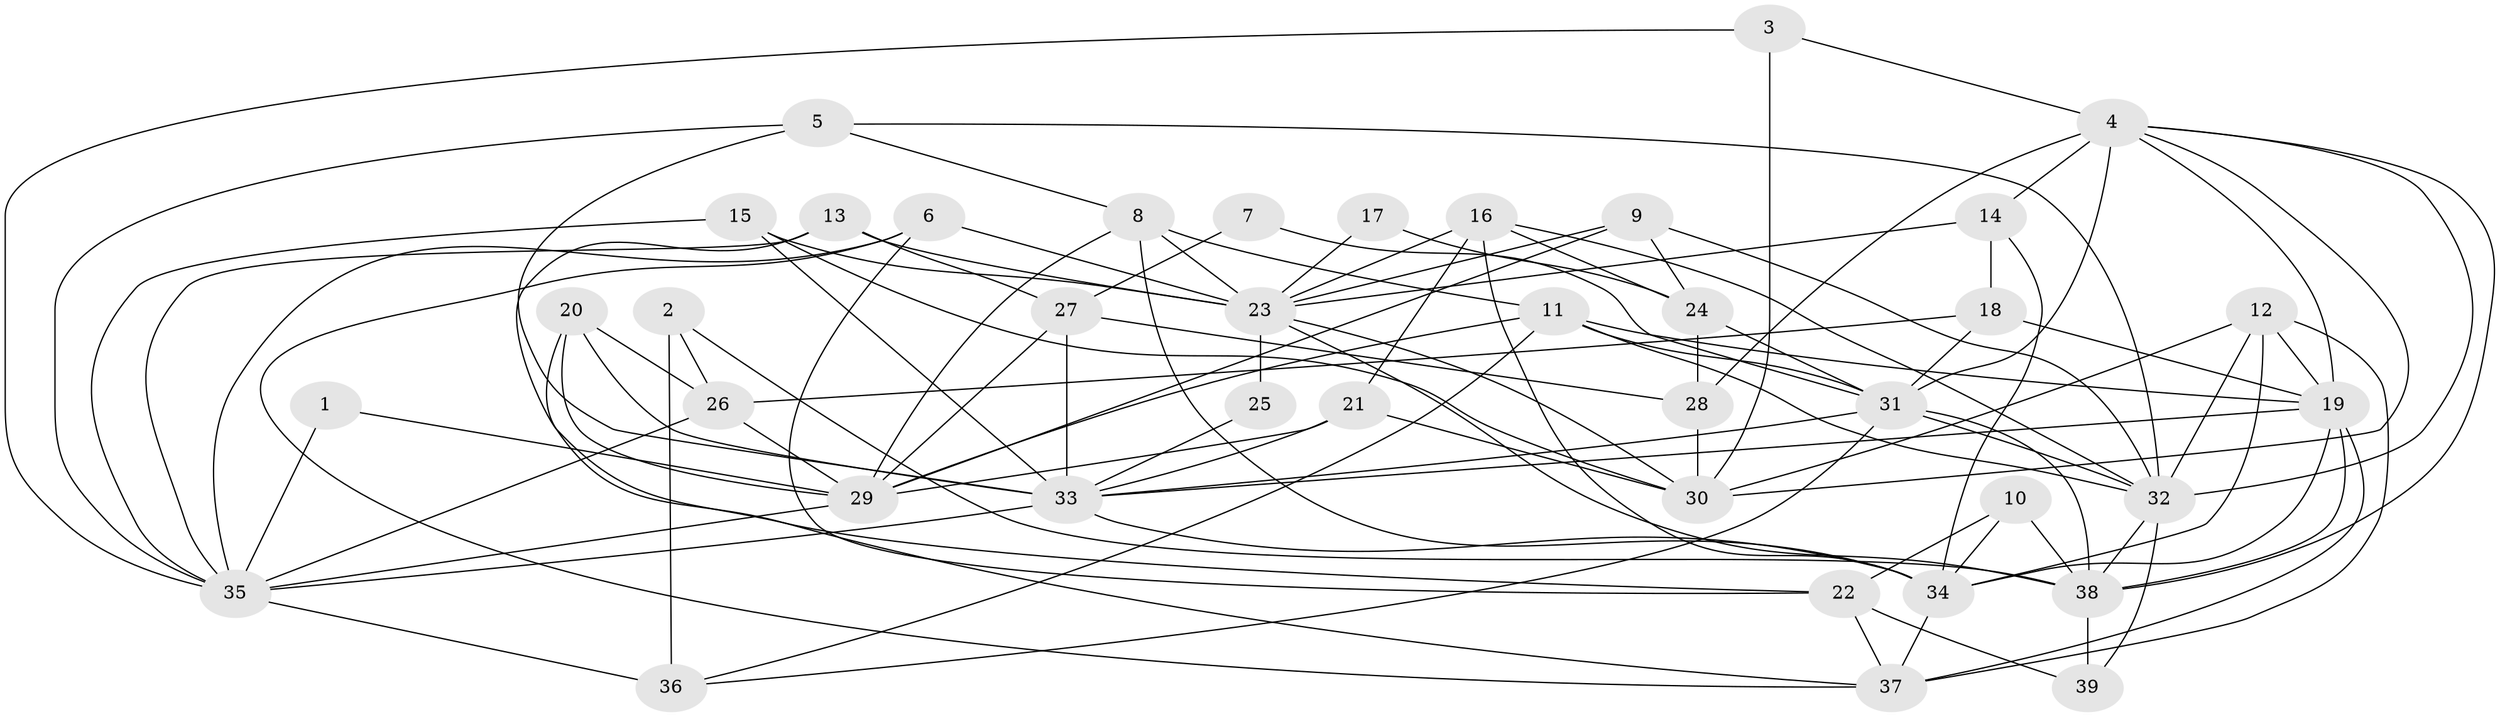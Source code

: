 // original degree distribution, {4: 0.2857142857142857, 3: 0.24675324675324675, 6: 0.07792207792207792, 2: 0.11688311688311688, 5: 0.24675324675324675, 7: 0.025974025974025976}
// Generated by graph-tools (version 1.1) at 2025/50/03/09/25 03:50:05]
// undirected, 39 vertices, 104 edges
graph export_dot {
graph [start="1"]
  node [color=gray90,style=filled];
  1;
  2;
  3;
  4;
  5;
  6;
  7;
  8;
  9;
  10;
  11;
  12;
  13;
  14;
  15;
  16;
  17;
  18;
  19;
  20;
  21;
  22;
  23;
  24;
  25;
  26;
  27;
  28;
  29;
  30;
  31;
  32;
  33;
  34;
  35;
  36;
  37;
  38;
  39;
  1 -- 29 [weight=1.0];
  1 -- 35 [weight=1.0];
  2 -- 26 [weight=1.0];
  2 -- 36 [weight=1.0];
  2 -- 38 [weight=1.0];
  3 -- 4 [weight=1.0];
  3 -- 30 [weight=1.0];
  3 -- 35 [weight=1.0];
  4 -- 14 [weight=1.0];
  4 -- 19 [weight=1.0];
  4 -- 28 [weight=2.0];
  4 -- 30 [weight=1.0];
  4 -- 31 [weight=1.0];
  4 -- 32 [weight=1.0];
  4 -- 38 [weight=1.0];
  5 -- 8 [weight=1.0];
  5 -- 32 [weight=1.0];
  5 -- 33 [weight=1.0];
  5 -- 35 [weight=1.0];
  6 -- 22 [weight=1.0];
  6 -- 23 [weight=1.0];
  6 -- 35 [weight=1.0];
  6 -- 37 [weight=1.0];
  7 -- 27 [weight=1.0];
  7 -- 31 [weight=1.0];
  8 -- 11 [weight=1.0];
  8 -- 23 [weight=1.0];
  8 -- 29 [weight=1.0];
  8 -- 34 [weight=1.0];
  9 -- 23 [weight=1.0];
  9 -- 24 [weight=1.0];
  9 -- 29 [weight=1.0];
  9 -- 32 [weight=1.0];
  10 -- 22 [weight=1.0];
  10 -- 34 [weight=1.0];
  10 -- 38 [weight=1.0];
  11 -- 19 [weight=1.0];
  11 -- 29 [weight=1.0];
  11 -- 31 [weight=1.0];
  11 -- 32 [weight=1.0];
  11 -- 36 [weight=1.0];
  12 -- 19 [weight=1.0];
  12 -- 30 [weight=1.0];
  12 -- 32 [weight=1.0];
  12 -- 34 [weight=1.0];
  12 -- 37 [weight=1.0];
  13 -- 22 [weight=1.0];
  13 -- 23 [weight=1.0];
  13 -- 27 [weight=1.0];
  13 -- 35 [weight=1.0];
  14 -- 18 [weight=1.0];
  14 -- 23 [weight=1.0];
  14 -- 34 [weight=1.0];
  15 -- 23 [weight=2.0];
  15 -- 30 [weight=1.0];
  15 -- 33 [weight=1.0];
  15 -- 35 [weight=1.0];
  16 -- 21 [weight=1.0];
  16 -- 23 [weight=1.0];
  16 -- 24 [weight=1.0];
  16 -- 32 [weight=1.0];
  16 -- 34 [weight=2.0];
  17 -- 23 [weight=1.0];
  17 -- 24 [weight=1.0];
  18 -- 19 [weight=1.0];
  18 -- 26 [weight=1.0];
  18 -- 31 [weight=1.0];
  19 -- 33 [weight=1.0];
  19 -- 34 [weight=1.0];
  19 -- 37 [weight=1.0];
  19 -- 38 [weight=1.0];
  20 -- 26 [weight=1.0];
  20 -- 29 [weight=1.0];
  20 -- 33 [weight=1.0];
  20 -- 37 [weight=1.0];
  21 -- 29 [weight=2.0];
  21 -- 30 [weight=1.0];
  21 -- 33 [weight=1.0];
  22 -- 37 [weight=1.0];
  22 -- 39 [weight=1.0];
  23 -- 25 [weight=1.0];
  23 -- 30 [weight=1.0];
  23 -- 38 [weight=1.0];
  24 -- 28 [weight=1.0];
  24 -- 31 [weight=1.0];
  25 -- 33 [weight=1.0];
  26 -- 29 [weight=1.0];
  26 -- 35 [weight=1.0];
  27 -- 28 [weight=1.0];
  27 -- 29 [weight=1.0];
  27 -- 33 [weight=1.0];
  28 -- 30 [weight=1.0];
  29 -- 35 [weight=1.0];
  31 -- 32 [weight=1.0];
  31 -- 33 [weight=2.0];
  31 -- 36 [weight=1.0];
  31 -- 38 [weight=1.0];
  32 -- 38 [weight=1.0];
  32 -- 39 [weight=1.0];
  33 -- 34 [weight=1.0];
  33 -- 35 [weight=1.0];
  34 -- 37 [weight=1.0];
  35 -- 36 [weight=1.0];
  38 -- 39 [weight=1.0];
}
